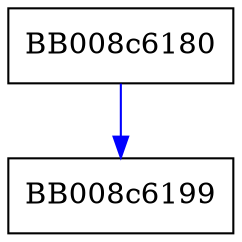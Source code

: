 digraph __wmemset_avx512_unaligned {
  node [shape="box"];
  graph [splines=ortho];
  BB008c6180 -> BB008c6199 [color="blue"];
}